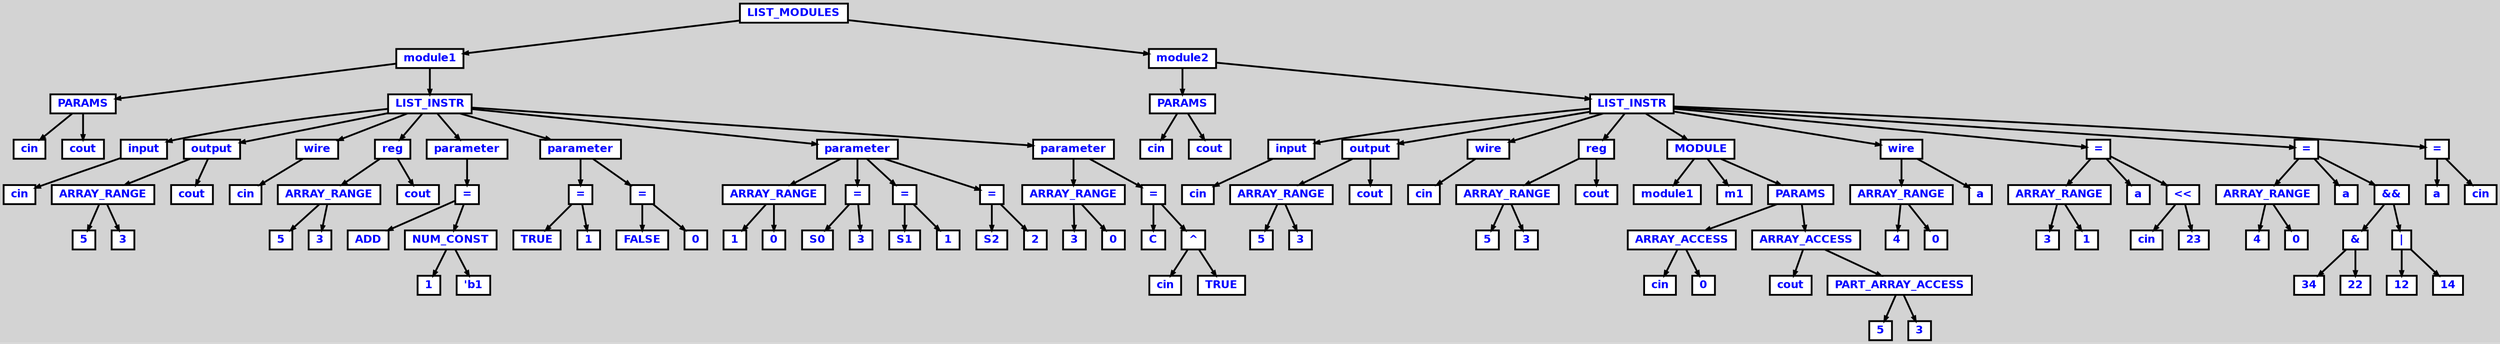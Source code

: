 digraph {

	ordering=out;
	ranksep=.4;
	bgcolor="lightgrey"; node [shape=box, fixedsize=false, fontsize=12, fontname="Helvetica-bold", fontcolor="blue"
		width=.25, height=.25, color="black", fillcolor="white", style="filled, solid, bold"];
	edge [arrowsize=.5, color="black", style="bold"]

  n0 [label="LIST_MODULES"];
  n1 [label="module1"];
  n1 [label="module1"];
  n2 [label="PARAMS"];
  n2 [label="PARAMS"];
  n3 [label="cin"];
  n4 [label="cout"];
  n5 [label="LIST_INSTR"];
  n5 [label="LIST_INSTR"];
  n6 [label="input"];
  n6 [label="input"];
  n7 [label="cin"];
  n8 [label="output"];
  n8 [label="output"];
  n9 [label="ARRAY_RANGE"];
  n9 [label="ARRAY_RANGE"];
  n10 [label="5"];
  n11 [label="3"];
  n12 [label="cout"];
  n13 [label="wire"];
  n13 [label="wire"];
  n14 [label="cin"];
  n15 [label="reg"];
  n15 [label="reg"];
  n16 [label="ARRAY_RANGE"];
  n16 [label="ARRAY_RANGE"];
  n17 [label="5"];
  n18 [label="3"];
  n19 [label="cout"];
  n20 [label="parameter"];
  n20 [label="parameter"];
  n21 [label="="];
  n21 [label="="];
  n22 [label="ADD"];
  n23 [label="NUM_CONST"];
  n23 [label="NUM_CONST"];
  n24 [label="1"];
  n25 [label="'b1"];
  n26 [label="parameter"];
  n26 [label="parameter"];
  n27 [label="="];
  n27 [label="="];
  n28 [label="TRUE"];
  n29 [label="1"];
  n30 [label="="];
  n30 [label="="];
  n31 [label="FALSE"];
  n32 [label="0"];
  n33 [label="parameter"];
  n33 [label="parameter"];
  n34 [label="ARRAY_RANGE"];
  n34 [label="ARRAY_RANGE"];
  n35 [label="1"];
  n36 [label="0"];
  n37 [label="="];
  n37 [label="="];
  n38 [label="S0"];
  n39 [label="3"];
  n40 [label="="];
  n40 [label="="];
  n41 [label="S1"];
  n42 [label="1"];
  n43 [label="="];
  n43 [label="="];
  n44 [label="S2"];
  n45 [label="2"];
  n46 [label="parameter"];
  n46 [label="parameter"];
  n47 [label="ARRAY_RANGE"];
  n47 [label="ARRAY_RANGE"];
  n48 [label="3"];
  n49 [label="0"];
  n50 [label="="];
  n50 [label="="];
  n51 [label="C"];
  n52 [label="^"];
  n52 [label="^"];
  n53 [label="cin"];
  n54 [label="TRUE"];
  n55 [label="module2"];
  n55 [label="module2"];
  n56 [label="PARAMS"];
  n56 [label="PARAMS"];
  n57 [label="cin"];
  n58 [label="cout"];
  n59 [label="LIST_INSTR"];
  n59 [label="LIST_INSTR"];
  n60 [label="input"];
  n60 [label="input"];
  n61 [label="cin"];
  n62 [label="output"];
  n62 [label="output"];
  n63 [label="ARRAY_RANGE"];
  n63 [label="ARRAY_RANGE"];
  n64 [label="5"];
  n65 [label="3"];
  n66 [label="cout"];
  n67 [label="wire"];
  n67 [label="wire"];
  n68 [label="cin"];
  n69 [label="reg"];
  n69 [label="reg"];
  n70 [label="ARRAY_RANGE"];
  n70 [label="ARRAY_RANGE"];
  n71 [label="5"];
  n72 [label="3"];
  n73 [label="cout"];
  n74 [label="MODULE"];
  n74 [label="MODULE"];
  n75 [label="module1"];
  n76 [label="m1"];
  n77 [label="PARAMS"];
  n77 [label="PARAMS"];
  n78 [label="ARRAY_ACCESS"];
  n78 [label="ARRAY_ACCESS"];
  n79 [label="cin"];
  n80 [label="0"];
  n81 [label="ARRAY_ACCESS"];
  n81 [label="ARRAY_ACCESS"];
  n82 [label="cout"];
  n83 [label="PART_ARRAY_ACCESS"];
  n83 [label="PART_ARRAY_ACCESS"];
  n84 [label="5"];
  n85 [label="3"];
  n86 [label="wire"];
  n86 [label="wire"];
  n87 [label="ARRAY_RANGE"];
  n87 [label="ARRAY_RANGE"];
  n88 [label="4"];
  n89 [label="0"];
  n90 [label="a"];
  n91 [label="="];
  n91 [label="="];
  n92 [label="ARRAY_RANGE"];
  n92 [label="ARRAY_RANGE"];
  n93 [label="3"];
  n94 [label="1"];
  n95 [label="a"];
  n96 [label="<<"];
  n96 [label="<<"];
  n97 [label="cin"];
  n98 [label="23"];
  n99 [label="="];
  n99 [label="="];
  n100 [label="ARRAY_RANGE"];
  n100 [label="ARRAY_RANGE"];
  n101 [label="4"];
  n102 [label="0"];
  n103 [label="a"];
  n104 [label="&&"];
  n104 [label="&&"];
  n105 [label="&"];
  n105 [label="&"];
  n106 [label="34"];
  n107 [label="22"];
  n108 [label="|"];
  n108 [label="|"];
  n109 [label="12"];
  n110 [label="14"];
  n111 [label="="];
  n111 [label="="];
  n112 [label="a"];
  n113 [label="cin"];

  n0 -> n1 // "LIST_MODULES" -> "module1"
  n1 -> n2 // "module1" -> "PARAMS"
  n2 -> n3 // "PARAMS" -> "cin"
  n2 -> n4 // "PARAMS" -> "cout"
  n1 -> n5 // "module1" -> "LIST_INSTR"
  n5 -> n6 // "LIST_INSTR" -> "input"
  n6 -> n7 // "input" -> "cin"
  n5 -> n8 // "LIST_INSTR" -> "output"
  n8 -> n9 // "output" -> "ARRAY_RANGE"
  n9 -> n10 // "ARRAY_RANGE" -> "5"
  n9 -> n11 // "ARRAY_RANGE" -> "3"
  n8 -> n12 // "output" -> "cout"
  n5 -> n13 // "LIST_INSTR" -> "wire"
  n13 -> n14 // "wire" -> "cin"
  n5 -> n15 // "LIST_INSTR" -> "reg"
  n15 -> n16 // "reg" -> "ARRAY_RANGE"
  n16 -> n17 // "ARRAY_RANGE" -> "5"
  n16 -> n18 // "ARRAY_RANGE" -> "3"
  n15 -> n19 // "reg" -> "cout"
  n5 -> n20 // "LIST_INSTR" -> "parameter"
  n20 -> n21 // "parameter" -> "="
  n21 -> n22 // "=" -> "ADD"
  n21 -> n23 // "=" -> "NUM_CONST"
  n23 -> n24 // "NUM_CONST" -> "1"
  n23 -> n25 // "NUM_CONST" -> "'b1"
  n5 -> n26 // "LIST_INSTR" -> "parameter"
  n26 -> n27 // "parameter" -> "="
  n27 -> n28 // "=" -> "TRUE"
  n27 -> n29 // "=" -> "1"
  n26 -> n30 // "parameter" -> "="
  n30 -> n31 // "=" -> "FALSE"
  n30 -> n32 // "=" -> "0"
  n5 -> n33 // "LIST_INSTR" -> "parameter"
  n33 -> n34 // "parameter" -> "ARRAY_RANGE"
  n34 -> n35 // "ARRAY_RANGE" -> "1"
  n34 -> n36 // "ARRAY_RANGE" -> "0"
  n33 -> n37 // "parameter" -> "="
  n37 -> n38 // "=" -> "S0"
  n37 -> n39 // "=" -> "3"
  n33 -> n40 // "parameter" -> "="
  n40 -> n41 // "=" -> "S1"
  n40 -> n42 // "=" -> "1"
  n33 -> n43 // "parameter" -> "="
  n43 -> n44 // "=" -> "S2"
  n43 -> n45 // "=" -> "2"
  n5 -> n46 // "LIST_INSTR" -> "parameter"
  n46 -> n47 // "parameter" -> "ARRAY_RANGE"
  n47 -> n48 // "ARRAY_RANGE" -> "3"
  n47 -> n49 // "ARRAY_RANGE" -> "0"
  n46 -> n50 // "parameter" -> "="
  n50 -> n51 // "=" -> "C"
  n50 -> n52 // "=" -> "^"
  n52 -> n53 // "^" -> "cin"
  n52 -> n54 // "^" -> "TRUE"
  n0 -> n55 // "LIST_MODULES" -> "module2"
  n55 -> n56 // "module2" -> "PARAMS"
  n56 -> n57 // "PARAMS" -> "cin"
  n56 -> n58 // "PARAMS" -> "cout"
  n55 -> n59 // "module2" -> "LIST_INSTR"
  n59 -> n60 // "LIST_INSTR" -> "input"
  n60 -> n61 // "input" -> "cin"
  n59 -> n62 // "LIST_INSTR" -> "output"
  n62 -> n63 // "output" -> "ARRAY_RANGE"
  n63 -> n64 // "ARRAY_RANGE" -> "5"
  n63 -> n65 // "ARRAY_RANGE" -> "3"
  n62 -> n66 // "output" -> "cout"
  n59 -> n67 // "LIST_INSTR" -> "wire"
  n67 -> n68 // "wire" -> "cin"
  n59 -> n69 // "LIST_INSTR" -> "reg"
  n69 -> n70 // "reg" -> "ARRAY_RANGE"
  n70 -> n71 // "ARRAY_RANGE" -> "5"
  n70 -> n72 // "ARRAY_RANGE" -> "3"
  n69 -> n73 // "reg" -> "cout"
  n59 -> n74 // "LIST_INSTR" -> "MODULE"
  n74 -> n75 // "MODULE" -> "module1"
  n74 -> n76 // "MODULE" -> "m1"
  n74 -> n77 // "MODULE" -> "PARAMS"
  n77 -> n78 // "PARAMS" -> "ARRAY_ACCESS"
  n78 -> n79 // "ARRAY_ACCESS" -> "cin"
  n78 -> n80 // "ARRAY_ACCESS" -> "0"
  n77 -> n81 // "PARAMS" -> "ARRAY_ACCESS"
  n81 -> n82 // "ARRAY_ACCESS" -> "cout"
  n81 -> n83 // "ARRAY_ACCESS" -> "PART_ARRAY_ACCESS"
  n83 -> n84 // "PART_ARRAY_ACCESS" -> "5"
  n83 -> n85 // "PART_ARRAY_ACCESS" -> "3"
  n59 -> n86 // "LIST_INSTR" -> "wire"
  n86 -> n87 // "wire" -> "ARRAY_RANGE"
  n87 -> n88 // "ARRAY_RANGE" -> "4"
  n87 -> n89 // "ARRAY_RANGE" -> "0"
  n86 -> n90 // "wire" -> "a"
  n59 -> n91 // "LIST_INSTR" -> "="
  n91 -> n92 // "=" -> "ARRAY_RANGE"
  n92 -> n93 // "ARRAY_RANGE" -> "3"
  n92 -> n94 // "ARRAY_RANGE" -> "1"
  n91 -> n95 // "=" -> "a"
  n91 -> n96 // "=" -> "<<"
  n96 -> n97 // "<<" -> "cin"
  n96 -> n98 // "<<" -> "23"
  n59 -> n99 // "LIST_INSTR" -> "="
  n99 -> n100 // "=" -> "ARRAY_RANGE"
  n100 -> n101 // "ARRAY_RANGE" -> "4"
  n100 -> n102 // "ARRAY_RANGE" -> "0"
  n99 -> n103 // "=" -> "a"
  n99 -> n104 // "=" -> "&&"
  n104 -> n105 // "&&" -> "&"
  n105 -> n106 // "&" -> "34"
  n105 -> n107 // "&" -> "22"
  n104 -> n108 // "&&" -> "|"
  n108 -> n109 // "|" -> "12"
  n108 -> n110 // "|" -> "14"
  n59 -> n111 // "LIST_INSTR" -> "="
  n111 -> n112 // "=" -> "a"
  n111 -> n113 // "=" -> "cin"

}
